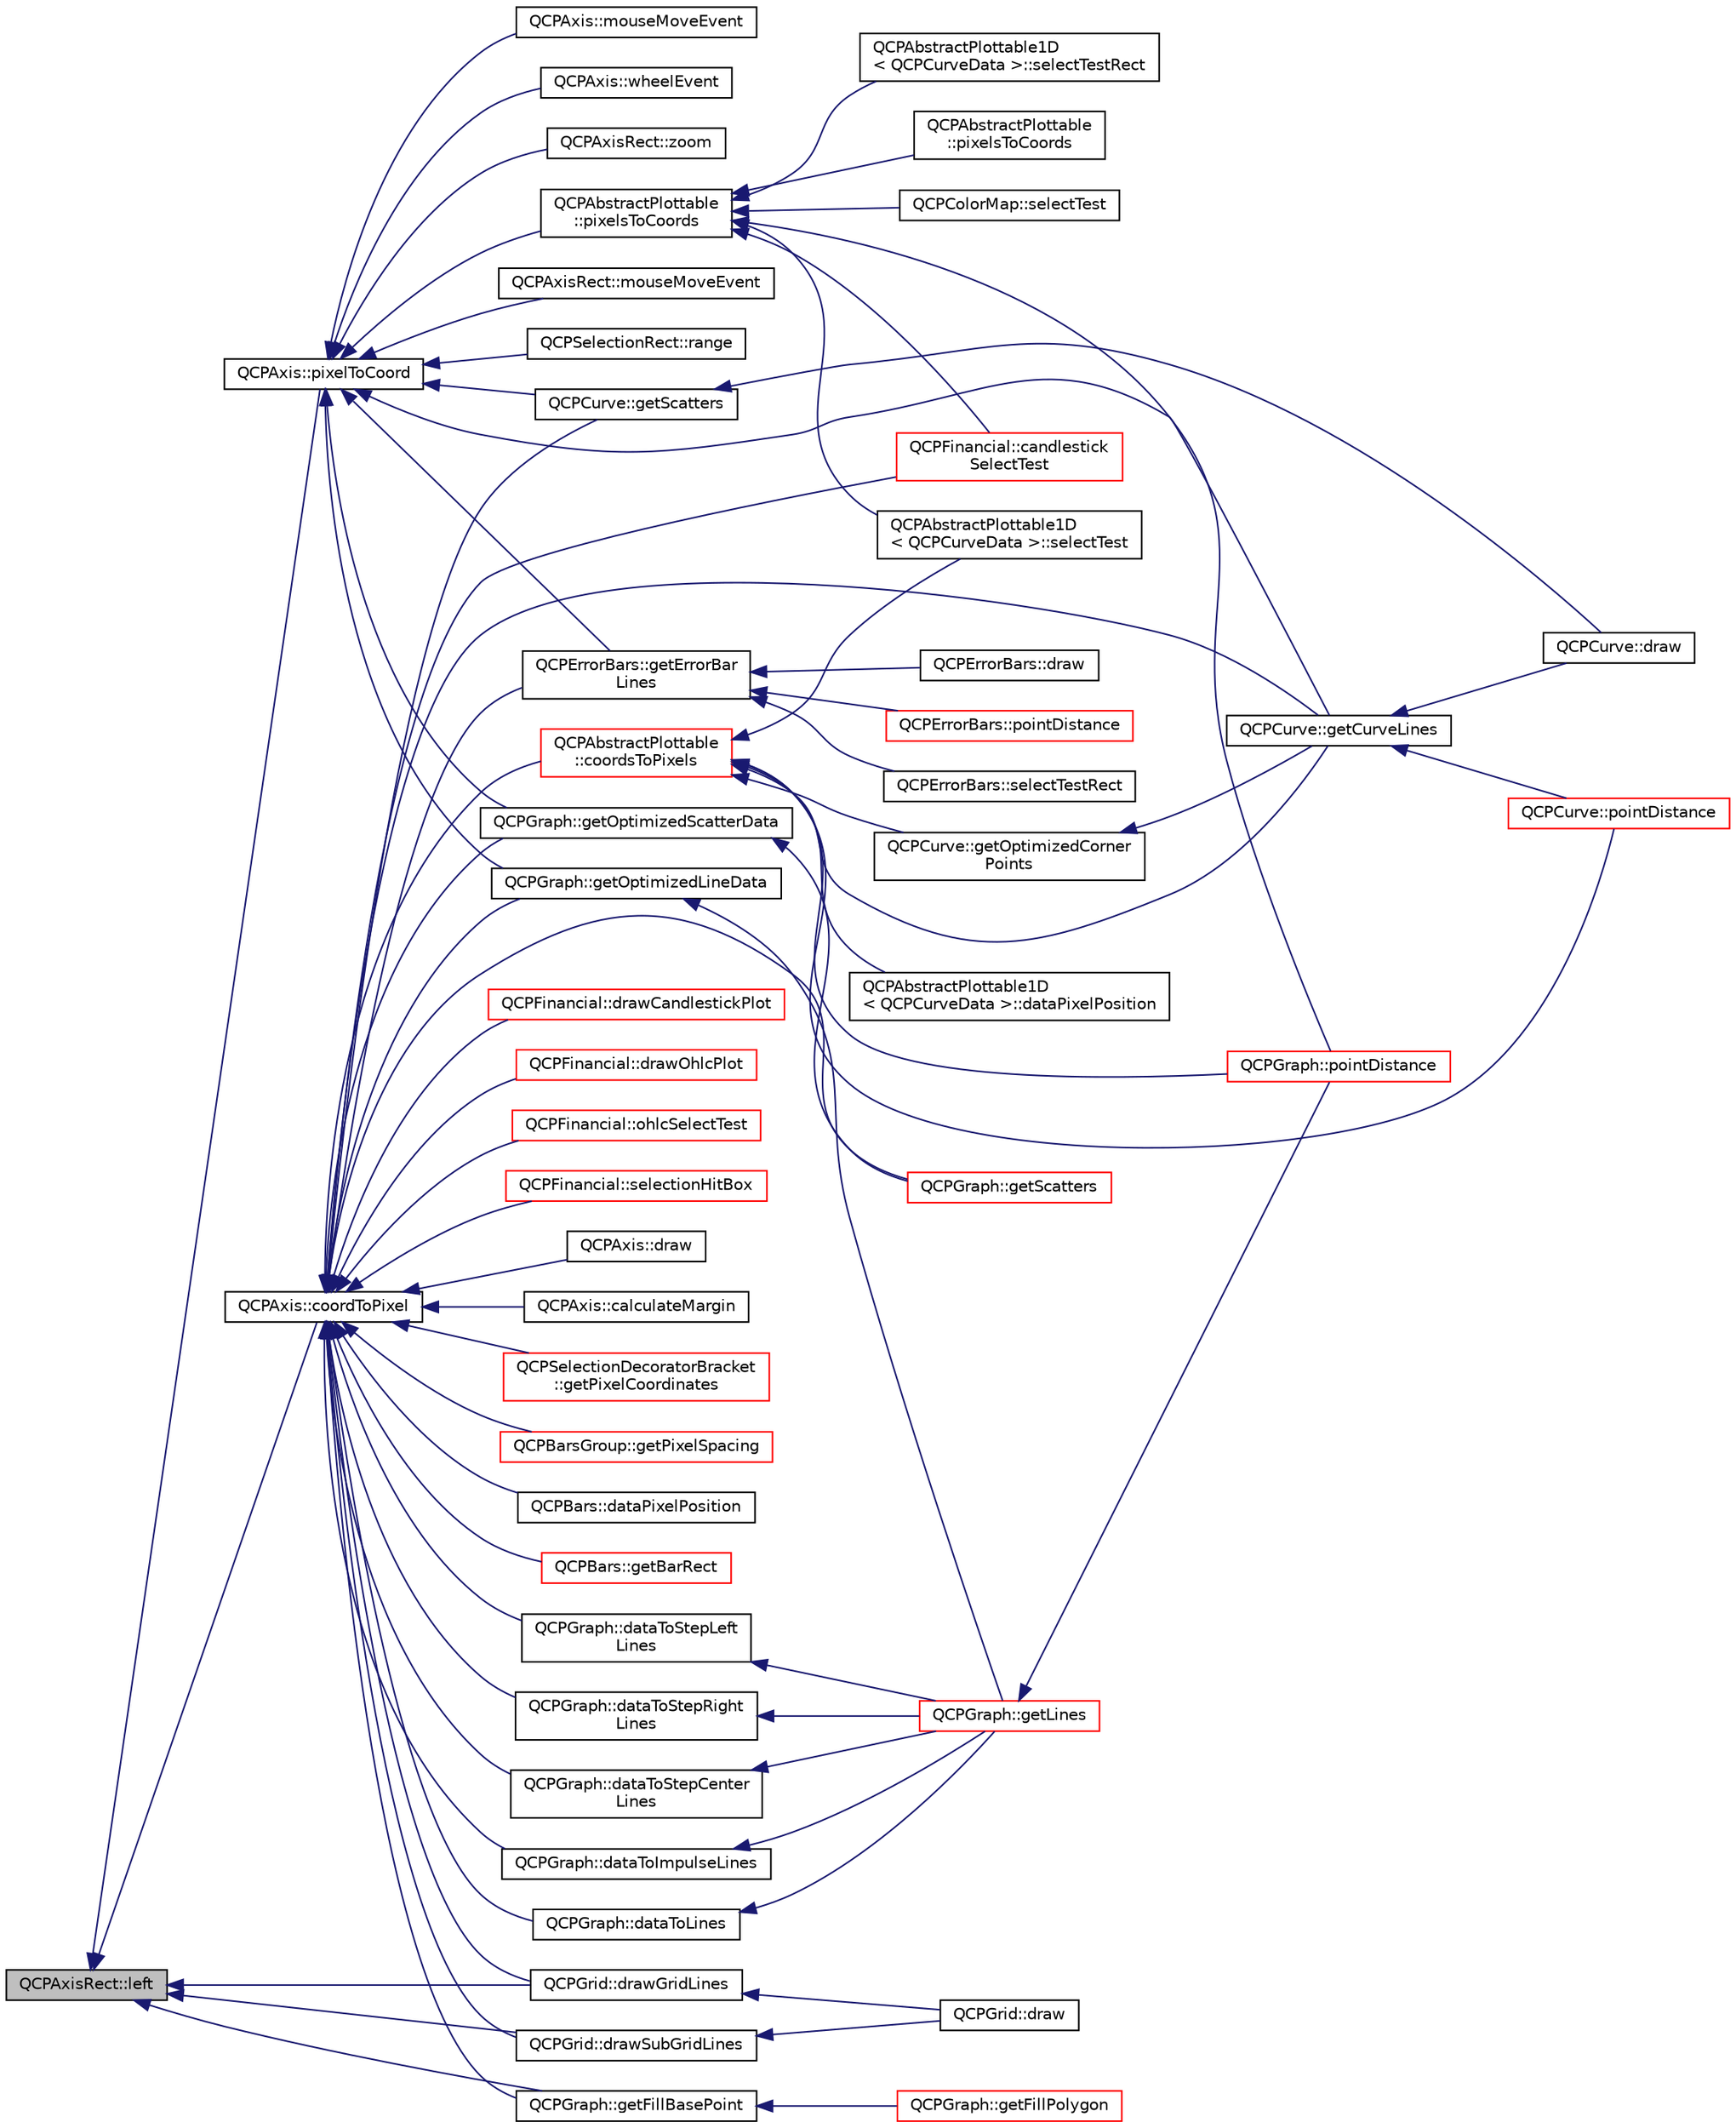 digraph "QCPAxisRect::left"
{
  edge [fontname="Helvetica",fontsize="10",labelfontname="Helvetica",labelfontsize="10"];
  node [fontname="Helvetica",fontsize="10",shape=record];
  rankdir="LR";
  Node302 [label="QCPAxisRect::left",height=0.2,width=0.4,color="black", fillcolor="grey75", style="filled", fontcolor="black"];
  Node302 -> Node303 [dir="back",color="midnightblue",fontsize="10",style="solid",fontname="Helvetica"];
  Node303 [label="QCPGrid::drawGridLines",height=0.2,width=0.4,color="black", fillcolor="white", style="filled",URL="$class_q_c_p_grid.html#aee4e95d54acabbe298d6dda0dd86c0a4"];
  Node303 -> Node304 [dir="back",color="midnightblue",fontsize="10",style="solid",fontname="Helvetica"];
  Node304 [label="QCPGrid::draw",height=0.2,width=0.4,color="black", fillcolor="white", style="filled",URL="$class_q_c_p_grid.html#aad9a312d998e2d170956334d4cb80be2"];
  Node302 -> Node305 [dir="back",color="midnightblue",fontsize="10",style="solid",fontname="Helvetica"];
  Node305 [label="QCPGrid::drawSubGridLines",height=0.2,width=0.4,color="black", fillcolor="white", style="filled",URL="$class_q_c_p_grid.html#a751ce8aef815bcc9193432a30c8b6b6e"];
  Node305 -> Node304 [dir="back",color="midnightblue",fontsize="10",style="solid",fontname="Helvetica"];
  Node302 -> Node306 [dir="back",color="midnightblue",fontsize="10",style="solid",fontname="Helvetica"];
  Node306 [label="QCPAxis::pixelToCoord",height=0.2,width=0.4,color="black", fillcolor="white", style="filled",URL="$class_q_c_p_axis.html#a536ef8f624cac59b6b6fdcb495723c57"];
  Node306 -> Node307 [dir="back",color="midnightblue",fontsize="10",style="solid",fontname="Helvetica"];
  Node307 [label="QCPSelectionRect::range",height=0.2,width=0.4,color="black", fillcolor="white", style="filled",URL="$class_q_c_p_selection_rect.html#a23ab082ffa04be1dbf9afb9e633ab815"];
  Node306 -> Node308 [dir="back",color="midnightblue",fontsize="10",style="solid",fontname="Helvetica"];
  Node308 [label="QCPAxis::mouseMoveEvent",height=0.2,width=0.4,color="black", fillcolor="white", style="filled",URL="$class_q_c_p_axis.html#a2a89a13440eec099fc2327c2672be0cd"];
  Node306 -> Node309 [dir="back",color="midnightblue",fontsize="10",style="solid",fontname="Helvetica"];
  Node309 [label="QCPAxis::wheelEvent",height=0.2,width=0.4,color="black", fillcolor="white", style="filled",URL="$class_q_c_p_axis.html#a71643d27524a843230b5ba68085b3d9b"];
  Node306 -> Node310 [dir="back",color="midnightblue",fontsize="10",style="solid",fontname="Helvetica"];
  Node310 [label="QCPAbstractPlottable\l::pixelsToCoords",height=0.2,width=0.4,color="black", fillcolor="white", style="filled",URL="$class_q_c_p_abstract_plottable.html#a3903c1120ab5c27e7fa46b597ef267bd"];
  Node310 -> Node311 [dir="back",color="midnightblue",fontsize="10",style="solid",fontname="Helvetica"];
  Node311 [label="QCPAbstractPlottable1D\l\< QCPCurveData \>::selectTestRect",height=0.2,width=0.4,color="black", fillcolor="white", style="filled",URL="$class_q_c_p_abstract_plottable1_d.html#a22377bf6e57ab7eedbc9e489250c6ded"];
  Node310 -> Node312 [dir="back",color="midnightblue",fontsize="10",style="solid",fontname="Helvetica"];
  Node312 [label="QCPAbstractPlottable1D\l\< QCPCurveData \>::selectTest",height=0.2,width=0.4,color="black", fillcolor="white", style="filled",URL="$class_q_c_p_abstract_plottable1_d.html#a4611b43bcb6441b2154eb4f4e0a33db2"];
  Node310 -> Node313 [dir="back",color="midnightblue",fontsize="10",style="solid",fontname="Helvetica"];
  Node313 [label="QCPAbstractPlottable\l::pixelsToCoords",height=0.2,width=0.4,color="black", fillcolor="white", style="filled",URL="$class_q_c_p_abstract_plottable.html#a28d32c0062b9450847851ffdee1c5f69"];
  Node310 -> Node314 [dir="back",color="midnightblue",fontsize="10",style="solid",fontname="Helvetica"];
  Node314 [label="QCPGraph::pointDistance",height=0.2,width=0.4,color="red", fillcolor="white", style="filled",URL="$class_q_c_p_graph.html#a89acf99c0b52b8eecb2438adf7ec0170"];
  Node310 -> Node316 [dir="back",color="midnightblue",fontsize="10",style="solid",fontname="Helvetica"];
  Node316 [label="QCPColorMap::selectTest",height=0.2,width=0.4,color="black", fillcolor="white", style="filled",URL="$class_q_c_p_color_map.html#afb4b843596addf58096082827a9e3450"];
  Node310 -> Node317 [dir="back",color="midnightblue",fontsize="10",style="solid",fontname="Helvetica"];
  Node317 [label="QCPFinancial::candlestick\lSelectTest",height=0.2,width=0.4,color="red", fillcolor="white", style="filled",URL="$class_q_c_p_financial.html#a9783e91a33fd08a402b1a3821d43e471"];
  Node306 -> Node319 [dir="back",color="midnightblue",fontsize="10",style="solid",fontname="Helvetica"];
  Node319 [label="QCPAxisRect::zoom",height=0.2,width=0.4,color="black", fillcolor="white", style="filled",URL="$class_q_c_p_axis_rect.html#a6a39fb3aea60a8c503bdcb3f0477d2f6"];
  Node306 -> Node320 [dir="back",color="midnightblue",fontsize="10",style="solid",fontname="Helvetica"];
  Node320 [label="QCPAxisRect::mouseMoveEvent",height=0.2,width=0.4,color="black", fillcolor="white", style="filled",URL="$class_q_c_p_axis_rect.html#a9cd27ad8c5cfb49aefd9dbb30def4beb"];
  Node306 -> Node321 [dir="back",color="midnightblue",fontsize="10",style="solid",fontname="Helvetica"];
  Node321 [label="QCPGraph::getOptimizedLineData",height=0.2,width=0.4,color="black", fillcolor="white", style="filled",URL="$class_q_c_p_graph.html#a1fed1c9d627d9d3b49a6206cc2e60fe1"];
  Node321 -> Node322 [dir="back",color="midnightblue",fontsize="10",style="solid",fontname="Helvetica"];
  Node322 [label="QCPGraph::getLines",height=0.2,width=0.4,color="red", fillcolor="white", style="filled",URL="$class_q_c_p_graph.html#a563c6da2126300a4d9d2bdee30dad040"];
  Node322 -> Node314 [dir="back",color="midnightblue",fontsize="10",style="solid",fontname="Helvetica"];
  Node306 -> Node324 [dir="back",color="midnightblue",fontsize="10",style="solid",fontname="Helvetica"];
  Node324 [label="QCPGraph::getOptimizedScatterData",height=0.2,width=0.4,color="black", fillcolor="white", style="filled",URL="$class_q_c_p_graph.html#a5423245898537e375b9364cf26e89aea"];
  Node324 -> Node325 [dir="back",color="midnightblue",fontsize="10",style="solid",fontname="Helvetica"];
  Node325 [label="QCPGraph::getScatters",height=0.2,width=0.4,color="red", fillcolor="white", style="filled",URL="$class_q_c_p_graph.html#a9d7ba5904fdcaca413222335d4b283c3"];
  Node306 -> Node326 [dir="back",color="midnightblue",fontsize="10",style="solid",fontname="Helvetica"];
  Node326 [label="QCPCurve::getCurveLines",height=0.2,width=0.4,color="black", fillcolor="white", style="filled",URL="$class_q_c_p_curve.html#aefca1e5127fae2d7ff65b9e921637c58"];
  Node326 -> Node327 [dir="back",color="midnightblue",fontsize="10",style="solid",fontname="Helvetica"];
  Node327 [label="QCPCurve::draw",height=0.2,width=0.4,color="black", fillcolor="white", style="filled",URL="$class_q_c_p_curve.html#ac199d41d23865cd68bd7b598308a4433"];
  Node326 -> Node328 [dir="back",color="midnightblue",fontsize="10",style="solid",fontname="Helvetica"];
  Node328 [label="QCPCurve::pointDistance",height=0.2,width=0.4,color="red", fillcolor="white", style="filled",URL="$class_q_c_p_curve.html#aa2c9c9c0e57f11f18a5cb7e47927157c"];
  Node306 -> Node330 [dir="back",color="midnightblue",fontsize="10",style="solid",fontname="Helvetica"];
  Node330 [label="QCPCurve::getScatters",height=0.2,width=0.4,color="black", fillcolor="white", style="filled",URL="$class_q_c_p_curve.html#a564c5fdc8409e3532b1322389a8434b8"];
  Node330 -> Node327 [dir="back",color="midnightblue",fontsize="10",style="solid",fontname="Helvetica"];
  Node306 -> Node331 [dir="back",color="midnightblue",fontsize="10",style="solid",fontname="Helvetica"];
  Node331 [label="QCPErrorBars::getErrorBar\lLines",height=0.2,width=0.4,color="black", fillcolor="white", style="filled",URL="$class_q_c_p_error_bars.html#abeea5ff0d66732bbfc9b74869d8c552e"];
  Node331 -> Node332 [dir="back",color="midnightblue",fontsize="10",style="solid",fontname="Helvetica"];
  Node332 [label="QCPErrorBars::selectTestRect",height=0.2,width=0.4,color="black", fillcolor="white", style="filled",URL="$class_q_c_p_error_bars.html#ad7c727736599dfb173f0952082e1a5b6"];
  Node331 -> Node333 [dir="back",color="midnightblue",fontsize="10",style="solid",fontname="Helvetica"];
  Node333 [label="QCPErrorBars::draw",height=0.2,width=0.4,color="black", fillcolor="white", style="filled",URL="$class_q_c_p_error_bars.html#a801e85931372abf2a1034bfb2eac5cd2"];
  Node331 -> Node334 [dir="back",color="midnightblue",fontsize="10",style="solid",fontname="Helvetica"];
  Node334 [label="QCPErrorBars::pointDistance",height=0.2,width=0.4,color="red", fillcolor="white", style="filled",URL="$class_q_c_p_error_bars.html#a8e904076bad643f43af28b95f21c1b88"];
  Node302 -> Node336 [dir="back",color="midnightblue",fontsize="10",style="solid",fontname="Helvetica"];
  Node336 [label="QCPAxis::coordToPixel",height=0.2,width=0.4,color="black", fillcolor="white", style="filled",URL="$class_q_c_p_axis.html#af15d1b3a7f7e9b53d759d3ccff1fe4b4"];
  Node336 -> Node303 [dir="back",color="midnightblue",fontsize="10",style="solid",fontname="Helvetica"];
  Node336 -> Node305 [dir="back",color="midnightblue",fontsize="10",style="solid",fontname="Helvetica"];
  Node336 -> Node337 [dir="back",color="midnightblue",fontsize="10",style="solid",fontname="Helvetica"];
  Node337 [label="QCPAxis::draw",height=0.2,width=0.4,color="black", fillcolor="white", style="filled",URL="$class_q_c_p_axis.html#ac15ebb4225ca5212d8e5fffae481bc9b"];
  Node336 -> Node338 [dir="back",color="midnightblue",fontsize="10",style="solid",fontname="Helvetica"];
  Node338 [label="QCPAxis::calculateMargin",height=0.2,width=0.4,color="black", fillcolor="white", style="filled",URL="$class_q_c_p_axis.html#a47bdb0a55de6759489ee47665199aebb"];
  Node336 -> Node339 [dir="back",color="midnightblue",fontsize="10",style="solid",fontname="Helvetica"];
  Node339 [label="QCPAbstractPlottable\l::coordsToPixels",height=0.2,width=0.4,color="red", fillcolor="white", style="filled",URL="$class_q_c_p_abstract_plottable.html#a7ad84a36472441cf1f555c5683d0da93"];
  Node339 -> Node340 [dir="back",color="midnightblue",fontsize="10",style="solid",fontname="Helvetica"];
  Node340 [label="QCPAbstractPlottable1D\l\< QCPCurveData \>::dataPixelPosition",height=0.2,width=0.4,color="black", fillcolor="white", style="filled",URL="$class_q_c_p_abstract_plottable1_d.html#a6ca0699a6af5f25a7565de7c50ce13b2"];
  Node339 -> Node312 [dir="back",color="midnightblue",fontsize="10",style="solid",fontname="Helvetica"];
  Node339 -> Node314 [dir="back",color="midnightblue",fontsize="10",style="solid",fontname="Helvetica"];
  Node339 -> Node326 [dir="back",color="midnightblue",fontsize="10",style="solid",fontname="Helvetica"];
  Node339 -> Node341 [dir="back",color="midnightblue",fontsize="10",style="solid",fontname="Helvetica"];
  Node341 [label="QCPCurve::getOptimizedCorner\lPoints",height=0.2,width=0.4,color="black", fillcolor="white", style="filled",URL="$class_q_c_p_curve.html#a66bff7933dac149c4577ad63a27da924"];
  Node341 -> Node326 [dir="back",color="midnightblue",fontsize="10",style="solid",fontname="Helvetica"];
  Node339 -> Node328 [dir="back",color="midnightblue",fontsize="10",style="solid",fontname="Helvetica"];
  Node336 -> Node351 [dir="back",color="midnightblue",fontsize="10",style="solid",fontname="Helvetica"];
  Node351 [label="QCPSelectionDecoratorBracket\l::getPixelCoordinates",height=0.2,width=0.4,color="red", fillcolor="white", style="filled",URL="$class_q_c_p_selection_decorator_bracket.html#a9925ed667e8a645fcb9949bd02ee4a19"];
  Node336 -> Node325 [dir="back",color="midnightblue",fontsize="10",style="solid",fontname="Helvetica"];
  Node336 -> Node354 [dir="back",color="midnightblue",fontsize="10",style="solid",fontname="Helvetica"];
  Node354 [label="QCPGraph::dataToLines",height=0.2,width=0.4,color="black", fillcolor="white", style="filled",URL="$class_q_c_p_graph.html#a0085ee728fdd72a827c1e6ced4476363"];
  Node354 -> Node322 [dir="back",color="midnightblue",fontsize="10",style="solid",fontname="Helvetica"];
  Node336 -> Node355 [dir="back",color="midnightblue",fontsize="10",style="solid",fontname="Helvetica"];
  Node355 [label="QCPGraph::dataToStepLeft\lLines",height=0.2,width=0.4,color="black", fillcolor="white", style="filled",URL="$class_q_c_p_graph.html#a1f3e9e41fc67538c4940c74665840474"];
  Node355 -> Node322 [dir="back",color="midnightblue",fontsize="10",style="solid",fontname="Helvetica"];
  Node336 -> Node356 [dir="back",color="midnightblue",fontsize="10",style="solid",fontname="Helvetica"];
  Node356 [label="QCPGraph::dataToStepRight\lLines",height=0.2,width=0.4,color="black", fillcolor="white", style="filled",URL="$class_q_c_p_graph.html#ab1fb6cb91d24a854f85bf54200f6d101"];
  Node356 -> Node322 [dir="back",color="midnightblue",fontsize="10",style="solid",fontname="Helvetica"];
  Node336 -> Node357 [dir="back",color="midnightblue",fontsize="10",style="solid",fontname="Helvetica"];
  Node357 [label="QCPGraph::dataToStepCenter\lLines",height=0.2,width=0.4,color="black", fillcolor="white", style="filled",URL="$class_q_c_p_graph.html#a238116f1898c49cb8209d61707b5b367"];
  Node357 -> Node322 [dir="back",color="midnightblue",fontsize="10",style="solid",fontname="Helvetica"];
  Node336 -> Node358 [dir="back",color="midnightblue",fontsize="10",style="solid",fontname="Helvetica"];
  Node358 [label="QCPGraph::dataToImpulseLines",height=0.2,width=0.4,color="black", fillcolor="white", style="filled",URL="$class_q_c_p_graph.html#a2a958a5c6a6e1e4a03556be88b6fe37e"];
  Node358 -> Node322 [dir="back",color="midnightblue",fontsize="10",style="solid",fontname="Helvetica"];
  Node336 -> Node321 [dir="back",color="midnightblue",fontsize="10",style="solid",fontname="Helvetica"];
  Node336 -> Node324 [dir="back",color="midnightblue",fontsize="10",style="solid",fontname="Helvetica"];
  Node336 -> Node359 [dir="back",color="midnightblue",fontsize="10",style="solid",fontname="Helvetica"];
  Node359 [label="QCPGraph::getFillBasePoint",height=0.2,width=0.4,color="black", fillcolor="white", style="filled",URL="$class_q_c_p_graph.html#a13f2c756f3114703159c2e604783e208"];
  Node359 -> Node360 [dir="back",color="midnightblue",fontsize="10",style="solid",fontname="Helvetica"];
  Node360 [label="QCPGraph::getFillPolygon",height=0.2,width=0.4,color="red", fillcolor="white", style="filled",URL="$class_q_c_p_graph.html#af73d5fe97cde966785bfd67201e44391"];
  Node336 -> Node326 [dir="back",color="midnightblue",fontsize="10",style="solid",fontname="Helvetica"];
  Node336 -> Node330 [dir="back",color="midnightblue",fontsize="10",style="solid",fontname="Helvetica"];
  Node336 -> Node362 [dir="back",color="midnightblue",fontsize="10",style="solid",fontname="Helvetica"];
  Node362 [label="QCPBarsGroup::getPixelSpacing",height=0.2,width=0.4,color="red", fillcolor="white", style="filled",URL="$class_q_c_p_bars_group.html#a0beccd41bc3841a4c5b284823bc7d2de"];
  Node336 -> Node365 [dir="back",color="midnightblue",fontsize="10",style="solid",fontname="Helvetica"];
  Node365 [label="QCPBars::dataPixelPosition",height=0.2,width=0.4,color="black", fillcolor="white", style="filled",URL="$class_q_c_p_bars.html#a55cdaf565cd3384158d1f7f89533bc2d"];
  Node336 -> Node366 [dir="back",color="midnightblue",fontsize="10",style="solid",fontname="Helvetica"];
  Node366 [label="QCPBars::getBarRect",height=0.2,width=0.4,color="red", fillcolor="white", style="filled",URL="$class_q_c_p_bars.html#a01b87e38e5d5089d214646d2af7896ea"];
  Node336 -> Node371 [dir="back",color="midnightblue",fontsize="10",style="solid",fontname="Helvetica"];
  Node371 [label="QCPFinancial::drawOhlcPlot",height=0.2,width=0.4,color="red", fillcolor="white", style="filled",URL="$class_q_c_p_financial.html#a2c77aab636f6bce6e0407b3f94e90d08"];
  Node336 -> Node373 [dir="back",color="midnightblue",fontsize="10",style="solid",fontname="Helvetica"];
  Node373 [label="QCPFinancial::drawCandlestickPlot",height=0.2,width=0.4,color="red", fillcolor="white", style="filled",URL="$class_q_c_p_financial.html#ade6b703369d8acb3bfa0b8e244df4b06"];
  Node336 -> Node374 [dir="back",color="midnightblue",fontsize="10",style="solid",fontname="Helvetica"];
  Node374 [label="QCPFinancial::ohlcSelectTest",height=0.2,width=0.4,color="red", fillcolor="white", style="filled",URL="$class_q_c_p_financial.html#a2bf2228cc443eb5fb11ec3ea3902859c"];
  Node336 -> Node317 [dir="back",color="midnightblue",fontsize="10",style="solid",fontname="Helvetica"];
  Node336 -> Node375 [dir="back",color="midnightblue",fontsize="10",style="solid",fontname="Helvetica"];
  Node375 [label="QCPFinancial::selectionHitBox",height=0.2,width=0.4,color="red", fillcolor="white", style="filled",URL="$class_q_c_p_financial.html#afbe9e8cb0de3e9e789a9668b29cad098"];
  Node336 -> Node331 [dir="back",color="midnightblue",fontsize="10",style="solid",fontname="Helvetica"];
  Node302 -> Node359 [dir="back",color="midnightblue",fontsize="10",style="solid",fontname="Helvetica"];
}
